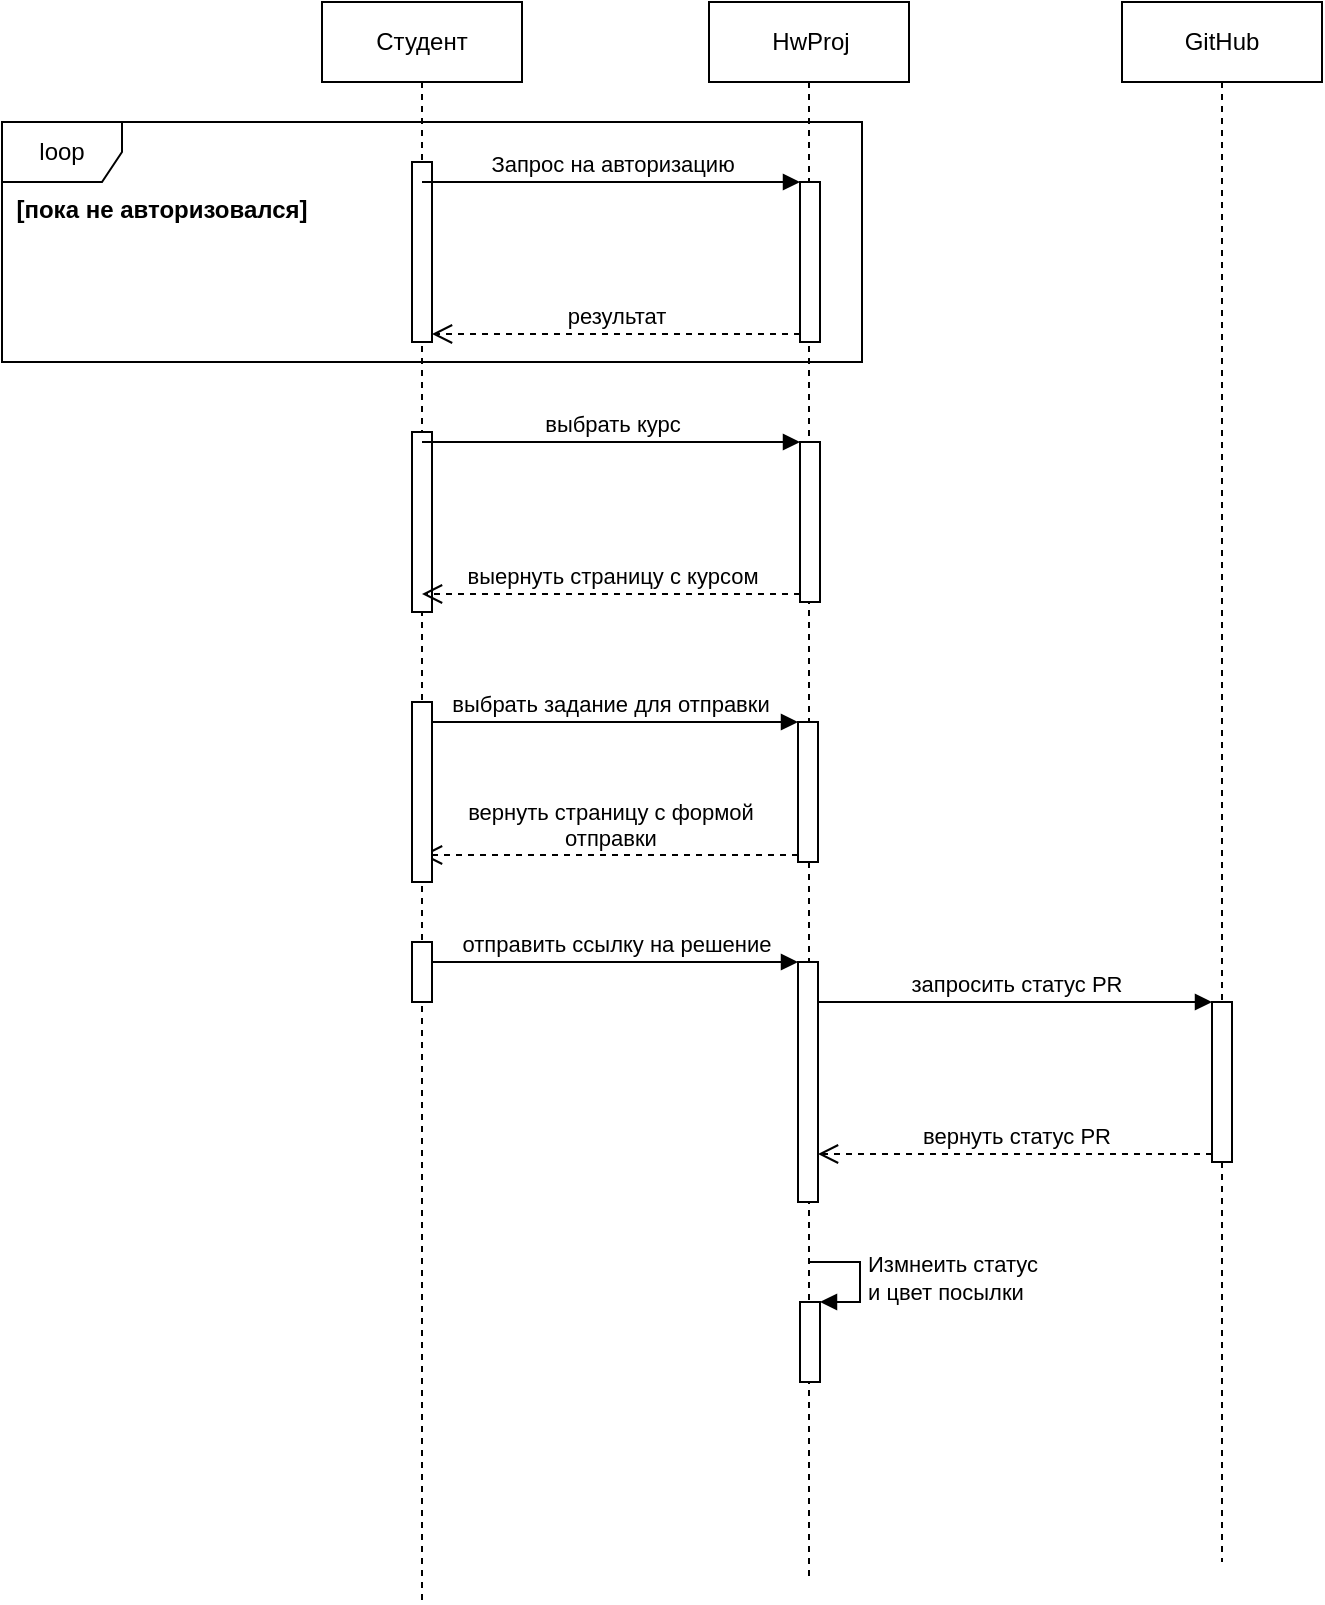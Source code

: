<mxfile version="12.7.6" type="github"><diagram id="mKX5kAugPriIE9ukxqOq" name="Page-1"><mxGraphModel dx="1040" dy="598" grid="1" gridSize="10" guides="1" tooltips="1" connect="1" arrows="1" fold="1" page="1" pageScale="1" pageWidth="827" pageHeight="1169" math="0" shadow="0"><root><mxCell id="0"/><mxCell id="1" parent="0"/><mxCell id="UmMKmZo8voHKGylrgUJs-5" value="HwProj" style="html=1;points=[];perimeter=orthogonalPerimeter;shape=umlLifeline;participant=label;fontFamily=Helvetica;fontSize=12;fontColor=#000000;align=center;strokeColor=#000000;fillColor=#ffffff;recursiveResize=0;container=1;collapsible=0;" vertex="1" parent="1"><mxGeometry x="363.5" y="460" width="100" height="790" as="geometry"/></mxCell><mxCell id="UmMKmZo8voHKGylrgUJs-20" value="" style="html=1;points=[];perimeter=orthogonalPerimeter;" vertex="1" parent="UmMKmZo8voHKGylrgUJs-5"><mxGeometry x="45.5" y="90" width="10" height="80" as="geometry"/></mxCell><mxCell id="UmMKmZo8voHKGylrgUJs-35" value="" style="html=1;points=[];perimeter=orthogonalPerimeter;" vertex="1" parent="UmMKmZo8voHKGylrgUJs-5"><mxGeometry x="44.5" y="360" width="10" height="70" as="geometry"/></mxCell><mxCell id="UmMKmZo8voHKGylrgUJs-44" value="" style="html=1;points=[];perimeter=orthogonalPerimeter;" vertex="1" parent="UmMKmZo8voHKGylrgUJs-5"><mxGeometry x="45.5" y="220" width="10" height="80" as="geometry"/></mxCell><mxCell id="UmMKmZo8voHKGylrgUJs-47" value="" style="html=1;points=[];perimeter=orthogonalPerimeter;" vertex="1" parent="UmMKmZo8voHKGylrgUJs-5"><mxGeometry x="44.5" y="480" width="10" height="120" as="geometry"/></mxCell><mxCell id="UmMKmZo8voHKGylrgUJs-62" value="" style="html=1;points=[];perimeter=orthogonalPerimeter;" vertex="1" parent="UmMKmZo8voHKGylrgUJs-5"><mxGeometry x="45.5" y="650" width="10" height="40" as="geometry"/></mxCell><mxCell id="UmMKmZo8voHKGylrgUJs-63" value="Измнеить статус &lt;br&gt;и цвет посылки" style="edgeStyle=orthogonalEdgeStyle;html=1;align=left;spacingLeft=2;endArrow=block;rounded=0;entryX=1;entryY=0;" edge="1" target="UmMKmZo8voHKGylrgUJs-62" parent="UmMKmZo8voHKGylrgUJs-5"><mxGeometry relative="1" as="geometry"><mxPoint x="50.5" y="630" as="sourcePoint"/><Array as="points"><mxPoint x="75.5" y="630"/></Array></mxGeometry></mxCell><mxCell id="UmMKmZo8voHKGylrgUJs-6" value="Студент" style="shape=umlLifeline;perimeter=lifelinePerimeter;whiteSpace=wrap;html=1;container=1;collapsible=0;recursiveResize=0;outlineConnect=0;" vertex="1" parent="1"><mxGeometry x="170" y="460" width="100" height="800" as="geometry"/></mxCell><mxCell id="UmMKmZo8voHKGylrgUJs-53" value="" style="html=1;points=[];perimeter=orthogonalPerimeter;" vertex="1" parent="UmMKmZo8voHKGylrgUJs-6"><mxGeometry x="45" y="80" width="10" height="90" as="geometry"/></mxCell><mxCell id="UmMKmZo8voHKGylrgUJs-54" value="" style="html=1;points=[];perimeter=orthogonalPerimeter;" vertex="1" parent="UmMKmZo8voHKGylrgUJs-6"><mxGeometry x="45" y="215" width="10" height="90" as="geometry"/></mxCell><mxCell id="UmMKmZo8voHKGylrgUJs-56" value="" style="html=1;points=[];perimeter=orthogonalPerimeter;" vertex="1" parent="UmMKmZo8voHKGylrgUJs-6"><mxGeometry x="45" y="470" width="10" height="30" as="geometry"/></mxCell><mxCell id="UmMKmZo8voHKGylrgUJs-7" value="GitHub" style="shape=umlLifeline;perimeter=lifelinePerimeter;whiteSpace=wrap;html=1;container=1;collapsible=0;recursiveResize=0;outlineConnect=0;" vertex="1" parent="1"><mxGeometry x="570" y="460" width="100" height="780" as="geometry"/></mxCell><mxCell id="UmMKmZo8voHKGylrgUJs-59" value="" style="html=1;points=[];perimeter=orthogonalPerimeter;" vertex="1" parent="UmMKmZo8voHKGylrgUJs-7"><mxGeometry x="45" y="500" width="10" height="80" as="geometry"/></mxCell><mxCell id="UmMKmZo8voHKGylrgUJs-21" value="Запрос на авторизацию" style="html=1;verticalAlign=bottom;endArrow=block;entryX=0;entryY=0;" edge="1" target="UmMKmZo8voHKGylrgUJs-20" parent="1" source="UmMKmZo8voHKGylrgUJs-6"><mxGeometry relative="1" as="geometry"><mxPoint x="339" y="550" as="sourcePoint"/></mxGeometry></mxCell><mxCell id="UmMKmZo8voHKGylrgUJs-22" value="результат" style="html=1;verticalAlign=bottom;endArrow=open;dashed=1;endSize=8;exitX=0;exitY=0.95;" edge="1" source="UmMKmZo8voHKGylrgUJs-20" parent="1"><mxGeometry relative="1" as="geometry"><mxPoint x="225" y="626" as="targetPoint"/></mxGeometry></mxCell><mxCell id="UmMKmZo8voHKGylrgUJs-36" value="выбрать задание для отправки" style="html=1;verticalAlign=bottom;endArrow=block;entryX=0;entryY=0;" edge="1" target="UmMKmZo8voHKGylrgUJs-35" parent="1" source="UmMKmZo8voHKGylrgUJs-6"><mxGeometry relative="1" as="geometry"><mxPoint x="338" y="790" as="sourcePoint"/></mxGeometry></mxCell><mxCell id="UmMKmZo8voHKGylrgUJs-37" value="вернуть страницу с формой &lt;br&gt;отправки" style="html=1;verticalAlign=bottom;endArrow=open;dashed=1;endSize=8;exitX=0;exitY=0.95;" edge="1" source="UmMKmZo8voHKGylrgUJs-35" parent="1" target="UmMKmZo8voHKGylrgUJs-6"><mxGeometry relative="1" as="geometry"><mxPoint x="338" y="866" as="targetPoint"/></mxGeometry></mxCell><mxCell id="UmMKmZo8voHKGylrgUJs-46" value="выернуть страницу с курсом" style="html=1;verticalAlign=bottom;endArrow=open;dashed=1;endSize=8;exitX=0;exitY=0.95;" edge="1" source="UmMKmZo8voHKGylrgUJs-44" parent="1" target="UmMKmZo8voHKGylrgUJs-6"><mxGeometry relative="1" as="geometry"><mxPoint x="339" y="756" as="targetPoint"/></mxGeometry></mxCell><mxCell id="UmMKmZo8voHKGylrgUJs-45" value="выбрать курс" style="html=1;verticalAlign=bottom;endArrow=block;entryX=0;entryY=0;" edge="1" target="UmMKmZo8voHKGylrgUJs-44" parent="1" source="UmMKmZo8voHKGylrgUJs-6"><mxGeometry relative="1" as="geometry"><mxPoint x="339" y="680" as="sourcePoint"/></mxGeometry></mxCell><mxCell id="UmMKmZo8voHKGylrgUJs-48" value="отправить ссылку на решение" style="html=1;verticalAlign=bottom;endArrow=block;entryX=0;entryY=0;" edge="1" target="UmMKmZo8voHKGylrgUJs-47" parent="1"><mxGeometry relative="1" as="geometry"><mxPoint x="225" y="940.0" as="sourcePoint"/></mxGeometry></mxCell><mxCell id="UmMKmZo8voHKGylrgUJs-55" value="" style="html=1;points=[];perimeter=orthogonalPerimeter;" vertex="1" parent="1"><mxGeometry x="215" y="810" width="10" height="90" as="geometry"/></mxCell><mxCell id="UmMKmZo8voHKGylrgUJs-58" value="" style="group" vertex="1" connectable="0" parent="1"><mxGeometry x="10" y="520" width="430" height="120" as="geometry"/></mxCell><mxCell id="UmMKmZo8voHKGylrgUJs-24" value="loop" style="shape=umlFrame;whiteSpace=wrap;html=1;" vertex="1" parent="UmMKmZo8voHKGylrgUJs-58"><mxGeometry width="430" height="120" as="geometry"/></mxCell><mxCell id="UmMKmZo8voHKGylrgUJs-25" value="[пока не авторизовался]" style="text;align=center;fontStyle=1;verticalAlign=middle;spacingLeft=3;spacingRight=3;strokeColor=none;rotatable=0;points=[[0,0.5],[1,0.5]];portConstraint=eastwest;" vertex="1" parent="UmMKmZo8voHKGylrgUJs-58"><mxGeometry x="30" y="30" width="100" height="26" as="geometry"/></mxCell><mxCell id="UmMKmZo8voHKGylrgUJs-60" value="запросить статус PR" style="html=1;verticalAlign=bottom;endArrow=block;entryX=0;entryY=0;" edge="1" target="UmMKmZo8voHKGylrgUJs-59" parent="1" source="UmMKmZo8voHKGylrgUJs-47"><mxGeometry relative="1" as="geometry"><mxPoint x="545" y="960" as="sourcePoint"/></mxGeometry></mxCell><mxCell id="UmMKmZo8voHKGylrgUJs-61" value="вернуть статус PR" style="html=1;verticalAlign=bottom;endArrow=open;dashed=1;endSize=8;exitX=0;exitY=0.95;" edge="1" source="UmMKmZo8voHKGylrgUJs-59" parent="1" target="UmMKmZo8voHKGylrgUJs-47"><mxGeometry relative="1" as="geometry"><mxPoint x="545" y="1036" as="targetPoint"/></mxGeometry></mxCell></root></mxGraphModel></diagram></mxfile>